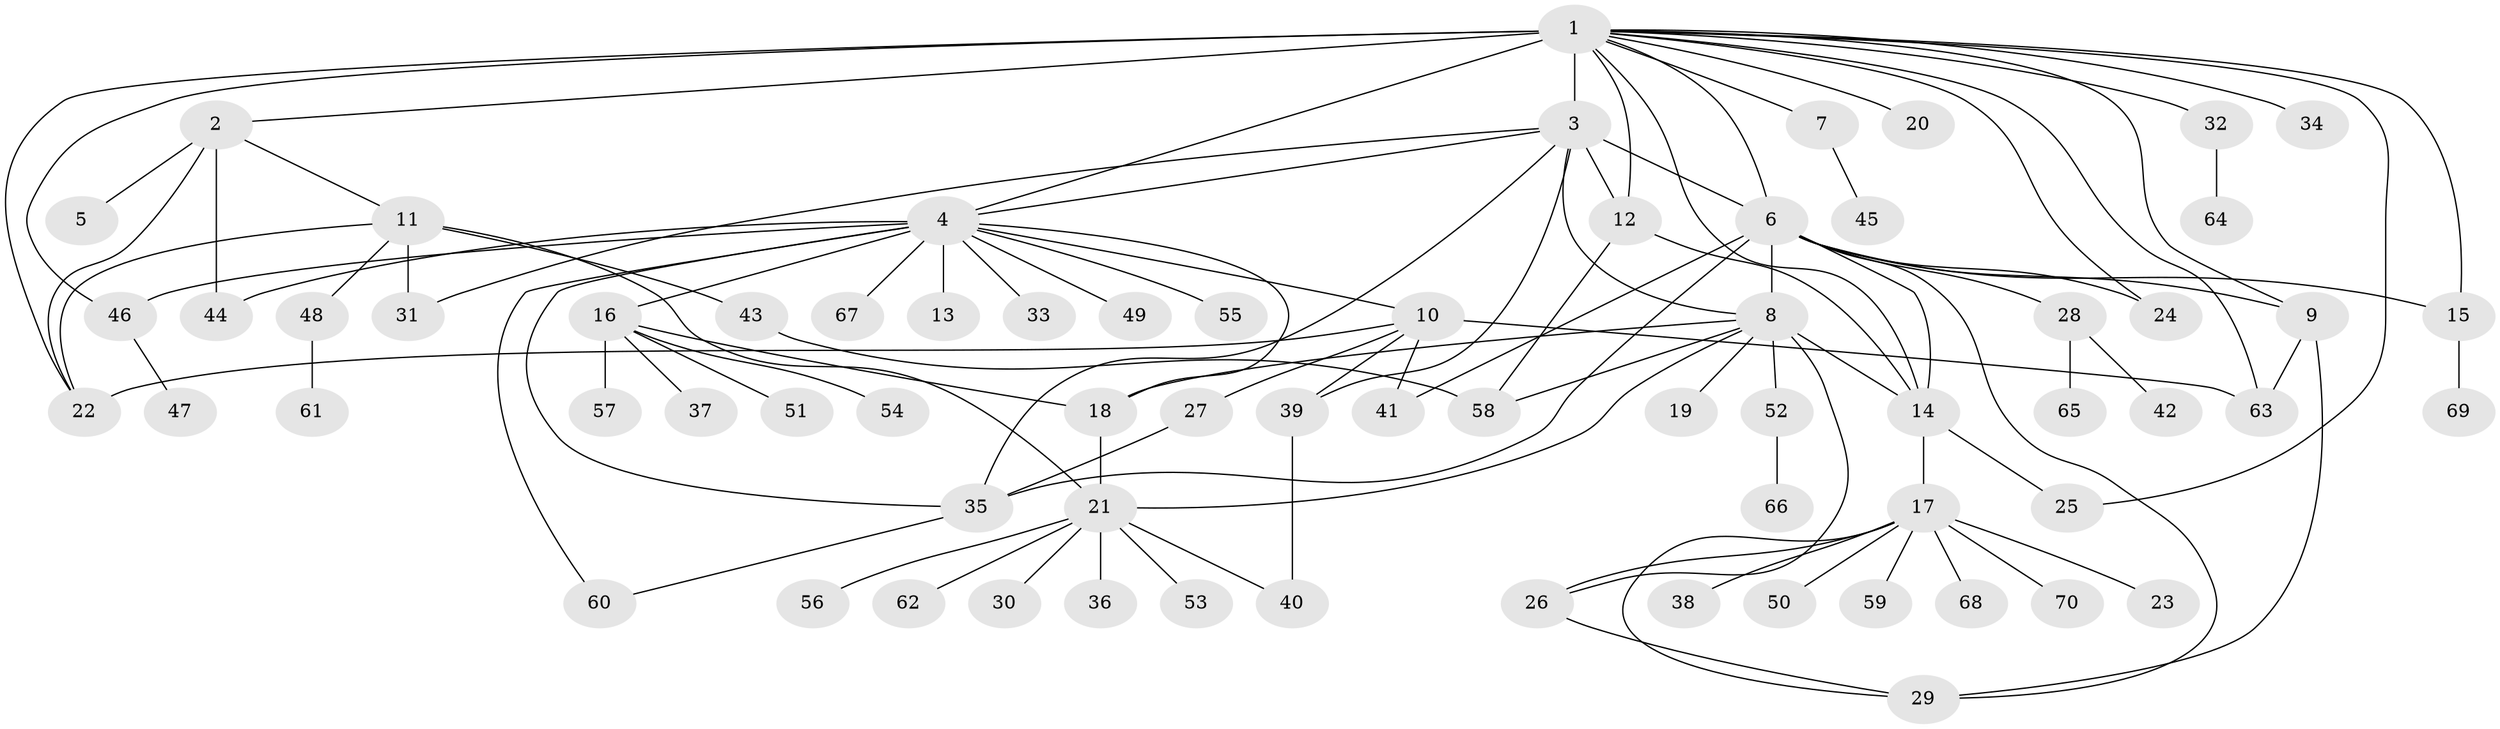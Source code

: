 // original degree distribution, {35: 0.007142857142857143, 6: 0.007142857142857143, 1: 0.5428571428571428, 17: 0.007142857142857143, 24: 0.007142857142857143, 3: 0.11428571428571428, 2: 0.17857142857142858, 5: 0.02857142857142857, 12: 0.007142857142857143, 7: 0.014285714285714285, 4: 0.06428571428571428, 8: 0.007142857142857143, 10: 0.014285714285714285}
// Generated by graph-tools (version 1.1) at 2025/35/03/09/25 02:35:42]
// undirected, 70 vertices, 105 edges
graph export_dot {
graph [start="1"]
  node [color=gray90,style=filled];
  1;
  2;
  3;
  4;
  5;
  6;
  7;
  8;
  9;
  10;
  11;
  12;
  13;
  14;
  15;
  16;
  17;
  18;
  19;
  20;
  21;
  22;
  23;
  24;
  25;
  26;
  27;
  28;
  29;
  30;
  31;
  32;
  33;
  34;
  35;
  36;
  37;
  38;
  39;
  40;
  41;
  42;
  43;
  44;
  45;
  46;
  47;
  48;
  49;
  50;
  51;
  52;
  53;
  54;
  55;
  56;
  57;
  58;
  59;
  60;
  61;
  62;
  63;
  64;
  65;
  66;
  67;
  68;
  69;
  70;
  1 -- 2 [weight=1.0];
  1 -- 3 [weight=16.0];
  1 -- 4 [weight=1.0];
  1 -- 6 [weight=1.0];
  1 -- 7 [weight=1.0];
  1 -- 9 [weight=1.0];
  1 -- 12 [weight=1.0];
  1 -- 14 [weight=1.0];
  1 -- 15 [weight=1.0];
  1 -- 20 [weight=1.0];
  1 -- 22 [weight=1.0];
  1 -- 24 [weight=1.0];
  1 -- 25 [weight=1.0];
  1 -- 32 [weight=1.0];
  1 -- 34 [weight=1.0];
  1 -- 46 [weight=1.0];
  1 -- 63 [weight=1.0];
  2 -- 5 [weight=1.0];
  2 -- 11 [weight=1.0];
  2 -- 22 [weight=1.0];
  2 -- 44 [weight=1.0];
  3 -- 4 [weight=1.0];
  3 -- 6 [weight=1.0];
  3 -- 8 [weight=1.0];
  3 -- 12 [weight=1.0];
  3 -- 31 [weight=1.0];
  3 -- 35 [weight=2.0];
  3 -- 39 [weight=1.0];
  4 -- 10 [weight=1.0];
  4 -- 13 [weight=1.0];
  4 -- 16 [weight=1.0];
  4 -- 18 [weight=1.0];
  4 -- 33 [weight=1.0];
  4 -- 35 [weight=2.0];
  4 -- 44 [weight=1.0];
  4 -- 46 [weight=1.0];
  4 -- 49 [weight=1.0];
  4 -- 55 [weight=1.0];
  4 -- 60 [weight=1.0];
  4 -- 67 [weight=1.0];
  6 -- 8 [weight=12.0];
  6 -- 9 [weight=1.0];
  6 -- 14 [weight=1.0];
  6 -- 15 [weight=1.0];
  6 -- 24 [weight=1.0];
  6 -- 28 [weight=1.0];
  6 -- 29 [weight=1.0];
  6 -- 35 [weight=1.0];
  6 -- 41 [weight=1.0];
  7 -- 45 [weight=1.0];
  8 -- 14 [weight=1.0];
  8 -- 18 [weight=1.0];
  8 -- 19 [weight=1.0];
  8 -- 21 [weight=1.0];
  8 -- 26 [weight=1.0];
  8 -- 52 [weight=2.0];
  8 -- 58 [weight=1.0];
  9 -- 29 [weight=1.0];
  9 -- 63 [weight=1.0];
  10 -- 22 [weight=4.0];
  10 -- 27 [weight=1.0];
  10 -- 39 [weight=1.0];
  10 -- 41 [weight=1.0];
  10 -- 63 [weight=1.0];
  11 -- 21 [weight=1.0];
  11 -- 22 [weight=1.0];
  11 -- 31 [weight=1.0];
  11 -- 43 [weight=2.0];
  11 -- 48 [weight=1.0];
  12 -- 14 [weight=1.0];
  12 -- 58 [weight=1.0];
  14 -- 17 [weight=1.0];
  14 -- 25 [weight=1.0];
  15 -- 69 [weight=1.0];
  16 -- 18 [weight=1.0];
  16 -- 37 [weight=1.0];
  16 -- 51 [weight=1.0];
  16 -- 54 [weight=1.0];
  16 -- 57 [weight=1.0];
  17 -- 23 [weight=1.0];
  17 -- 26 [weight=1.0];
  17 -- 29 [weight=1.0];
  17 -- 38 [weight=1.0];
  17 -- 50 [weight=1.0];
  17 -- 59 [weight=1.0];
  17 -- 68 [weight=1.0];
  17 -- 70 [weight=1.0];
  18 -- 21 [weight=1.0];
  21 -- 30 [weight=1.0];
  21 -- 36 [weight=1.0];
  21 -- 40 [weight=1.0];
  21 -- 53 [weight=1.0];
  21 -- 56 [weight=1.0];
  21 -- 62 [weight=1.0];
  26 -- 29 [weight=1.0];
  27 -- 35 [weight=1.0];
  28 -- 42 [weight=1.0];
  28 -- 65 [weight=1.0];
  32 -- 64 [weight=1.0];
  35 -- 60 [weight=1.0];
  39 -- 40 [weight=1.0];
  43 -- 58 [weight=1.0];
  46 -- 47 [weight=1.0];
  48 -- 61 [weight=1.0];
  52 -- 66 [weight=1.0];
}
